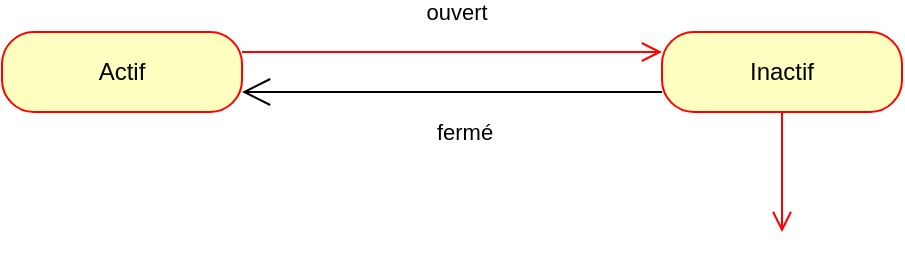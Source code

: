 <mxfile version="24.4.2" type="github">
  <diagram name="Page-1" id="QOJXwWfc9AL5vu__BLLa">
    <mxGraphModel dx="1063" dy="943" grid="1" gridSize="10" guides="1" tooltips="1" connect="1" arrows="1" fold="1" page="1" pageScale="1" pageWidth="1100" pageHeight="850" math="0" shadow="0">
      <root>
        <mxCell id="0" />
        <mxCell id="1" parent="0" />
        <mxCell id="rFNoJJHTW-y8DcR4cha0-1" value="Actif" style="rounded=1;whiteSpace=wrap;html=1;arcSize=40;fontColor=#000000;fillColor=#ffffc0;strokeColor=#ff0000;" vertex="1" parent="1">
          <mxGeometry x="260" y="240" width="120" height="40" as="geometry" />
        </mxCell>
        <mxCell id="rFNoJJHTW-y8DcR4cha0-2" value="" style="edgeStyle=orthogonalEdgeStyle;html=1;verticalAlign=bottom;endArrow=open;endSize=8;strokeColor=#ff0000;rounded=0;entryX=0;entryY=0.5;entryDx=0;entryDy=0;" edge="1" parent="1">
          <mxGeometry relative="1" as="geometry">
            <mxPoint x="590" y="250" as="targetPoint" />
            <mxPoint x="380" y="250" as="sourcePoint" />
          </mxGeometry>
        </mxCell>
        <mxCell id="rFNoJJHTW-y8DcR4cha0-10" value="ouvert" style="edgeLabel;html=1;align=center;verticalAlign=middle;resizable=0;points=[];" vertex="1" connectable="0" parent="rFNoJJHTW-y8DcR4cha0-2">
          <mxGeometry x="0.019" y="-1" relative="1" as="geometry">
            <mxPoint y="-21" as="offset" />
          </mxGeometry>
        </mxCell>
        <mxCell id="rFNoJJHTW-y8DcR4cha0-3" value="Inactif" style="rounded=1;whiteSpace=wrap;html=1;arcSize=40;fontColor=#000000;fillColor=#ffffc0;strokeColor=#ff0000;" vertex="1" parent="1">
          <mxGeometry x="590" y="240" width="120" height="40" as="geometry" />
        </mxCell>
        <mxCell id="rFNoJJHTW-y8DcR4cha0-4" value="" style="edgeStyle=orthogonalEdgeStyle;html=1;verticalAlign=bottom;endArrow=open;endSize=8;strokeColor=#ff0000;rounded=0;" edge="1" source="rFNoJJHTW-y8DcR4cha0-3" parent="1">
          <mxGeometry relative="1" as="geometry">
            <mxPoint x="650" y="340" as="targetPoint" />
          </mxGeometry>
        </mxCell>
        <mxCell id="rFNoJJHTW-y8DcR4cha0-9" value="" style="endArrow=open;endFill=1;endSize=12;html=1;rounded=0;entryX=1;entryY=0.75;entryDx=0;entryDy=0;exitX=0;exitY=0.75;exitDx=0;exitDy=0;" edge="1" parent="1" source="rFNoJJHTW-y8DcR4cha0-3" target="rFNoJJHTW-y8DcR4cha0-1">
          <mxGeometry width="160" relative="1" as="geometry">
            <mxPoint x="460" y="480" as="sourcePoint" />
            <mxPoint x="620" y="480" as="targetPoint" />
          </mxGeometry>
        </mxCell>
        <mxCell id="rFNoJJHTW-y8DcR4cha0-11" value="fermé" style="edgeLabel;html=1;align=center;verticalAlign=middle;resizable=0;points=[];" vertex="1" connectable="0" parent="rFNoJJHTW-y8DcR4cha0-9">
          <mxGeometry x="-0.057" y="1" relative="1" as="geometry">
            <mxPoint y="19" as="offset" />
          </mxGeometry>
        </mxCell>
      </root>
    </mxGraphModel>
  </diagram>
</mxfile>
